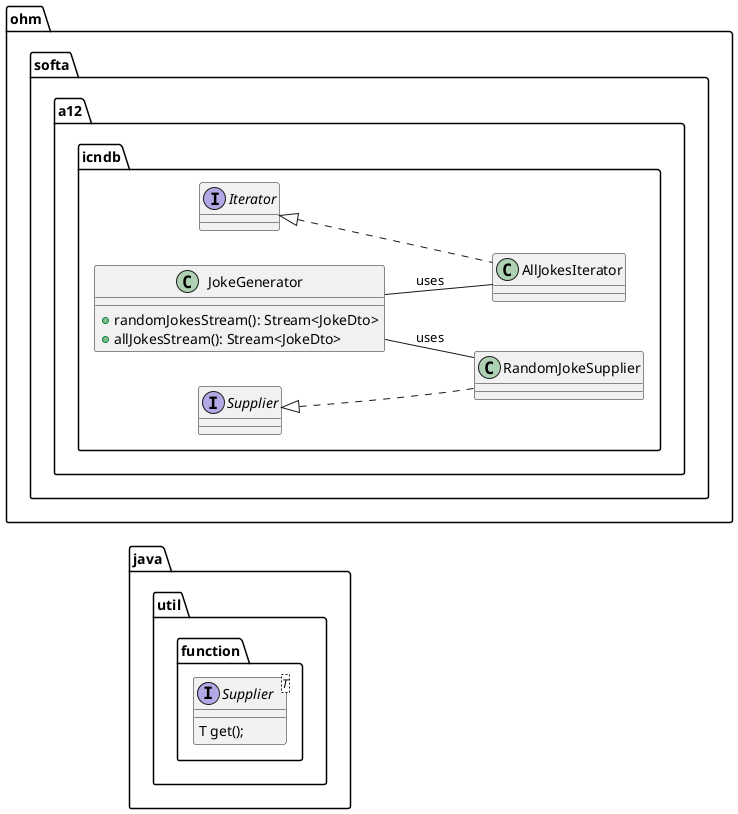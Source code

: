 @startuml GeneratorSpec
left to right direction
package java.util.function {
    interface Supplier<T> {
        T get();
    }
}

package ohm.softa.a12.icndb {
    class JokeGenerator {
        +randomJokesStream(): Stream<JokeDto>
        +allJokesStream(): Stream<JokeDto>
    }

    class AllJokesIterator implements Iterator {
	}

	class RandomJokeSupplier implements Supplier {
	}

    JokeGenerator -- AllJokesIterator : "uses"
    JokeGenerator -- RandomJokeSupplier : "uses"
}

@enduml
